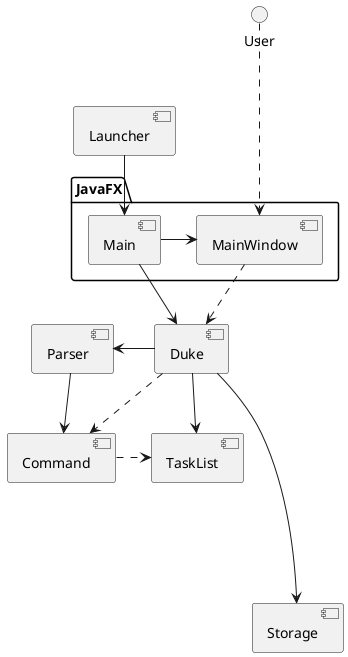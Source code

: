 @startuml
package "JavaFX" {
    [Main]
    [MainWindow]
}
[Launcher] -down-> [Main]
[Main] -> [MainWindow]
[Main] -down-> [Duke]
() "User" .down..> [MainWindow]
[MainWindow] .> [Duke]
[Duke] -down-> [TaskList]
[Duke] ----> [Storage]
[Duke] -left-> [Parser]
[Parser] -down-> [Command]
[Duke] .down.> [Command]
[Command] .> [TaskList]
@enduml
